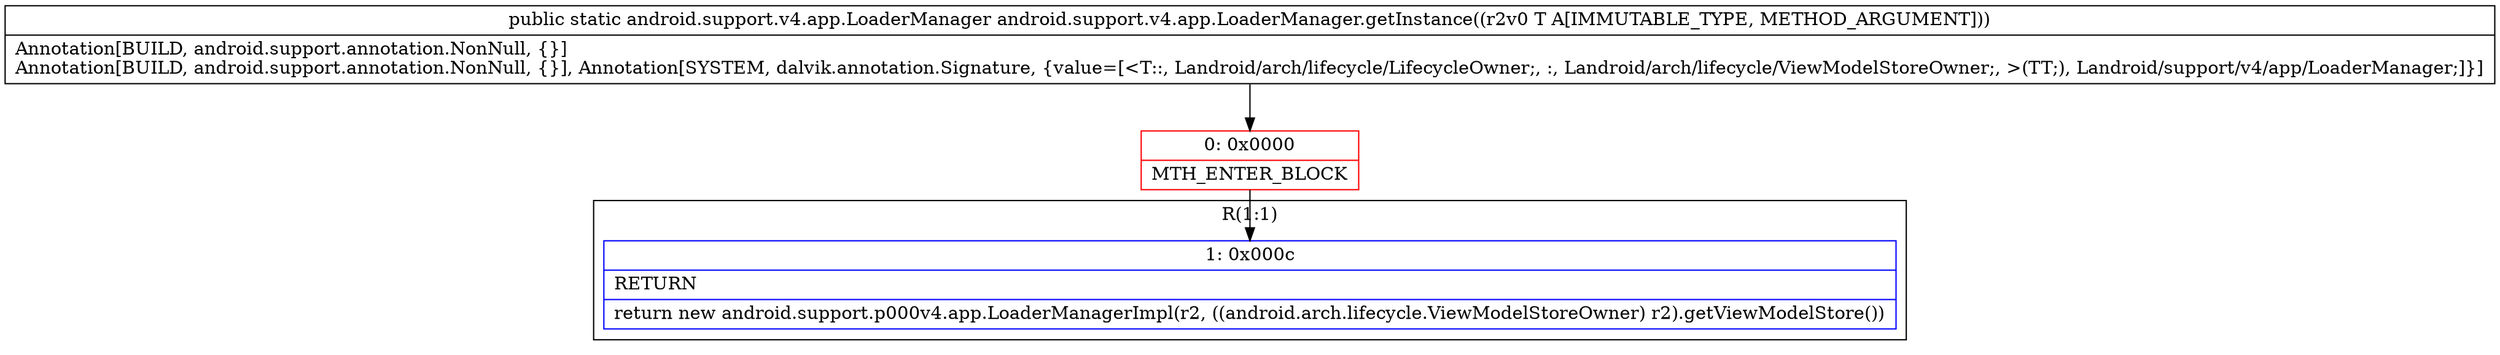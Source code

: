 digraph "CFG forandroid.support.v4.app.LoaderManager.getInstance(Landroid\/arch\/lifecycle\/LifecycleOwner;)Landroid\/support\/v4\/app\/LoaderManager;" {
subgraph cluster_Region_1448387500 {
label = "R(1:1)";
node [shape=record,color=blue];
Node_1 [shape=record,label="{1\:\ 0x000c|RETURN\l|return new android.support.p000v4.app.LoaderManagerImpl(r2, ((android.arch.lifecycle.ViewModelStoreOwner) r2).getViewModelStore())\l}"];
}
Node_0 [shape=record,color=red,label="{0\:\ 0x0000|MTH_ENTER_BLOCK\l}"];
MethodNode[shape=record,label="{public static android.support.v4.app.LoaderManager android.support.v4.app.LoaderManager.getInstance((r2v0 T A[IMMUTABLE_TYPE, METHOD_ARGUMENT]))  | Annotation[BUILD, android.support.annotation.NonNull, \{\}]\lAnnotation[BUILD, android.support.annotation.NonNull, \{\}], Annotation[SYSTEM, dalvik.annotation.Signature, \{value=[\<T::, Landroid\/arch\/lifecycle\/LifecycleOwner;, :, Landroid\/arch\/lifecycle\/ViewModelStoreOwner;, \>(TT;), Landroid\/support\/v4\/app\/LoaderManager;]\}]\l}"];
MethodNode -> Node_0;
Node_0 -> Node_1;
}

